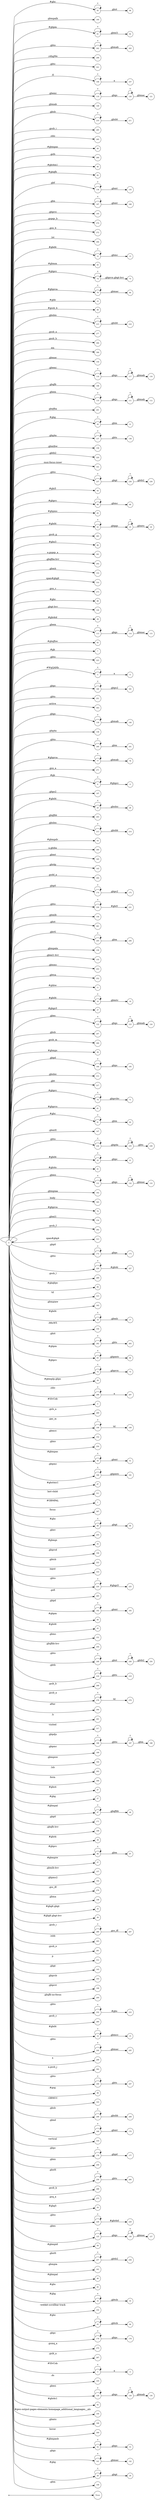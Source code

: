digraph NFA {
  rankdir=LR;
  node [shape=circle, fontsize=10];
  __start [shape=point, label=""];
  __start -> None;
  95 [label="95"];
  160 [label="160"];
  61 [label="61"];
  242 [label="242"];
  298 [label="298"];
  297 [label="297"];
  179 [label="179"];
  221 [label="221"];
  247 [label="247"];
  9 [label="9"];
  106 [label="106"];
  250 [label="250"];
  119 [label="119"];
  130 [label="130"];
  149 [label="149"];
  210 [label="210"];
  285 [label="285"];
  295 [label="295"];
  49 [label="49"];
  266 [label="266"];
  51 [label="51"];
  40 [label="40"];
  82 [label="82"];
  134 [label="134"];
  181 [label="181"];
  167 [label="167"];
  195 [label="195"];
  274 [label="274"];
  21 [label="21"];
  272 [label="272"];
  294 [label="294"];
  12 [label="12"];
  45 [label="45"];
  74 [label="74"];
  79 [label="79"];
  10 [label="10"];
  99 [label="99"];
  188 [label="188"];
  215 [label="215"];
  109 [label="109"];
  241 [label="241"];
  277 [label="277"];
  284 [label="284"];
  306 [label="306"];
  140 [label="140"];
  150 [label="150"];
  116 [label="116"];
  198 [label="198"];
  110 [label="110"];
  201 [label="201"];
  30 [label="30"];
  137 [label="137"];
  114 [label="114"];
  158 [label="158"];
  168 [label="168"];
  220 [label="220"];
  101 [label="101"];
  111 [label="111"];
  237 [label="237"];
  44 [label="44"];
  68 [label="68"];
  260 [label="260"];
  65 [label="65"];
  22 [label="22"];
  238 [label="238"];
  283 [label="283"];
  86 [label="86"];
  301 [label="301"];
  202 [label="202"];
  33 [label="33"];
  153 [label="153"];
  209 [label="209"];
  314 [label="314"];
  273 [label="273"];
  88 [label="88"];
  144 [label="144"];
  183 [label="183"];
  39 [label="39"];
  113 [label="113"];
  83 [label="83"];
  7 [label="7"];
  187 [label="187"];
  223 [label="223"];
  5 [label="5"];
  180 [label="180"];
  124 [label="124"];
  236 [label="236"];
  287 [label="287"];
  251 [label="251"];
  135 [label="135"];
  303 [label="303"];
  120 [label="120"];
  139 [label="139"];
  136 [label="136"];
  235 [label="235"];
  263 [label="263"];
  240 [label="240"];
  77 [label="77"];
  0 [label="0"];
  271 [label="271"];
  8 [label="8"];
  197 [label="197"];
  25 [label="25"];
  203 [label="203"];
  73 [label="73"];
  213 [label="213"];
  214 [label="214"];
  48 [label="48"];
  4 [label="4"];
  54 [label="54"];
  300 [label="300"];
  126 [label="126"];
  165 [label="165"];
  211 [label="211"];
  145 [label="145"];
  264 [label="264"];
  75 [label="75"];
  229 [label="229"];
  174 [label="174"];
  230 [label="230"];
  156 [label="156"];
  261 [label="261"];
  206 [label="206"];
  205 [label="205"];
  159 [label="159"];
  155 [label="155"];
  253 [label="253"];
  227 [label="227"];
  252 [label="252"];
  11 [label="11"];
  18 [label="18"];
  123 [label="123"];
  37 [label="37"];
  122 [label="122"];
  207 [label="207"];
  71 [label="71"];
  290 [label="290"];
  59 [label="59"];
  184 [label="184"];
  212 [label="212"];
  217 [label="217"];
  70 [label="70"];
  81 [label="81"];
  233 [label="233"];
  64 [label="64"];
  91 [label="91"];
  147 [label="147"];
  121 [label="121"];
  175 [label="175"];
  234 [label="234"];
  92 [label="92"];
  20 [label="20"];
  41 [label="41"];
  131 [label="131"];
  162 [label="162"];
  90 [label="90"];
  305 [label="305"];
  24 [label="24"];
  76 [label="76"];
  154 [label="154"];
  62 [label="62"];
  282 [label="282"];
  118 [label="118"];
  313 [label="313"];
  172 [label="172"];
  226 [label="226"];
  289 [label="289"];
  67 [label="67"];
  84 [label="84"];
  315 [label="315"];
  163 [label="163"];
  78 [label="78"];
  16 [label="16"];
  104 [label="104"];
  262 [label="262"];
  63 [label="63"];
  72 [label="72"];
  58 [label="58"];
  129 [label="129"];
  296 [label="296"];
  2 [label="2"];
  269 [label="269"];
  17 [label="17"];
  108 [label="108"];
  152 [label="152"];
  254 [label="254"];
  50 [label="50"];
  190 [label="190"];
  97 [label="97"];
  311 [label="311"];
  1 [label="1"];
  307 [label="307"];
  69 [label="69"];
  89 [label="89"];
  255 [label="255"];
  55 [label="55"];
  194 [label="194"];
  222 [label="222"];
  310 [label="310"];
  224 [label="224"];
  265 [label="265"];
  26 [label="26"];
  182 [label="182"];
  60 [label="60"];
  43 [label="43"];
  151 [label="151"];
  204 [label="204"];
  248 [label="248"];
  258 [label="258"];
  218 [label="218"];
  112 [label="112"];
  268 [label="268"];
  133 [label="133"];
  138 [label="138"];
  278 [label="278"];
  304 [label="304"];
  243 [label="243"];
  291 [label="291"];
  317 [label="317"];
  186 [label="186"];
  189 [label="189"];
  164 [label="164"];
  292 [label="292"];
  308 [label="308"];
  87 [label="87"];
  225 [label="225"];
  249 [label="249"];
  19 [label="19"];
  27 [label="27"];
  29 [label="29"];
  47 [label="47"];
  171 [label="171"];
  199 [label="199"];
  23 [label="23"];
  38 [label="38"];
  66 [label="66"];
  57 [label="57"];
  15 [label="15"];
  6 [label="6"];
  157 [label="157"];
  170 [label="170"];
  192 [label="192"];
  216 [label="216"];
  276 [label="276"];
  148 [label="148"];
  35 [label="35"];
  36 [label="36"];
  279 [label="279"];
  286 [label="286"];
  96 [label="96"];
  293 [label="293"];
  281 [label="281"];
  312 [label="312"];
  142 [label="142"];
  53 [label="53"];
  143 [label="143"];
  173 [label="173"];
  191 [label="191"];
  193 [label="193"];
  196 [label="196"];
  200 [label="200"];
  232 [label="232"];
  280 [label="280"];
  14 [label="14"];
  244 [label="244"];
  299 [label="299"];
  302 [label="302"];
  246 [label="246"];
  98 [label="98"];
  117 [label="117"];
  103 [label="103"];
  208 [label="208"];
  169 [label="169"];
  239 [label="239"];
  316 [label="316"];
  176 [label="176"];
  245 [label="245"];
  219 [label="219"];
  256 [label="256"];
  185 [label="185"];
  259 [label="259"];
  288 [label="288"];
  31 [label="31"];
  275 [label="275"];
  34 [label="34"];
  13 [label="13"];
  107 [label="107"];
  228 [label="228"];
  132 [label="132"];
  177 [label="177"];
  125 [label="125"];
  115 [label="115"];
  56 [label="56"];
  127 [label="127"];
  257 [label="257"];
  161 [label="161"];
  94 [label="94"];
  231 [label="231"];
  46 [label="46"];
  85 [label="85"];
  32 [label="32"];
  102 [label="102"];
  93 [label="93"];
  178 [label="178"];
  270 [label="270"];
  267 [label="267"];
  80 [label="80"];
  3 [label="3"];
  105 [label="105"];
  128 [label="128"];
  42 [label="42"];
  100 [label="100"];
  166 [label="166"];
  309 [label="309"];
  52 [label="52"];
  141 [label="141"];
  28 [label="28"];
  146 [label="146"];
  { node [shape=doublecircle]; 1 2 4 6 7 9 10 11 13 15 17 19 21 24 26 27 29 31 33 34 35 36 37 38 39 40 41 42 43 44 45 46 48 49 51 53 54 55 56 57 58 59 60 62 64 65 67 69 71 73 75 76 78 80 81 82 83 84 85 86 87 88 90 92 94 96 97 98 99 100 101 102 103 104 105 107 109 112 115 118 121 124 127 130 133 135 136 138 140 142 143 144 145 146 147 148 149 150 151 152 153 154 155 156 157 158 159 160 161 162 163 164 165 166 168 170 171 173 175 177 179 181 183 185 188 189 191 192 193 194 195 196 197 198 199 200 201 202 203 204 206 207 209 211 212 214 216 217 219 220 221 222 223 225 227 229 231 233 236 239 241 243 245 247 250 251 252 253 254 255 256 258 260 261 263 264 265 266 267 268 269 270 271 272 273 274 275 276 277 279 280 281 282 283 284 285 287 288 289 290 291 292 293 294 295 297 298 299 300 301 302 303 304 305 306 307 308 309 310 311 312 313 314 315 316 317 }
  0 -> 0 [label="*"];
  0 -> 1 [label="#GBMPAL"];
  0 -> 2 [label="#SIvCob"];
  0 -> 3 [label="#SIvCob"];
  3 -> 3 [label="*"];
  3 -> 4 [label="a"];
  0 -> 5 [label="#WqQANb"];
  5 -> 5 [label="*"];
  5 -> 6 [label="a"];
  0 -> 7 [label="#gb"];
  0 -> 8 [label="#gb"];
  8 -> 8 [label="*"];
  8 -> 9 [label="#gbprc"];
  0 -> 10 [label="#gbb"];
  0 -> 11 [label="#gbbw"];
  0 -> 12 [label="#gbd4"];
  12 -> 12 [label="*"];
  12 -> 13 [label=".gbmc"];
  0 -> 14 [label="#gbd4"];
  14 -> 14 [label="*"];
  14 -> 15 [label=".gbmcc"];
  0 -> 16 [label="#gbd4"];
  16 -> 16 [label="*"];
  16 -> 17 [label=".gbmh"];
  0 -> 18 [label="#gbd4"];
  18 -> 18 [label="*"];
  18 -> 19 [label=".gbmtc"];
  0 -> 20 [label="#gbd4"];
  20 -> 20 [label="*"];
  20 -> 21 [label=".gbpc"];
  0 -> 22 [label="#gbd4"];
  22 -> 22 [label="*"];
  22 -> 23 [label=".gbpgs"];
  23 -> 23 [label="*"];
  23 -> 24 [label=".gbmtc"];
  0 -> 25 [label="#gbd4"];
  25 -> 25 [label="*"];
  25 -> 26 [label=".gbsbic"];
  0 -> 27 [label="#gbg"];
  0 -> 28 [label="#gbg"];
  28 -> 28 [label="*"];
  28 -> 29 [label=".gbgt"];
  0 -> 30 [label="#gbg"];
  30 -> 30 [label="*"];
  30 -> 31 [label=".gbm"];
  0 -> 32 [label="#gbg"];
  32 -> 32 [label="*"];
  32 -> 33 [label=".gbtcb"];
  0 -> 34 [label="#gbg5"];
  0 -> 35 [label="#gbg6.gbgt"];
  0 -> 36 [label="#gbg6.gbgt-hvr"];
  0 -> 37 [label="#gbgs5"];
  0 -> 38 [label="#gbi4i"];
  0 -> 39 [label="#gbi4id"];
  0 -> 40 [label="#gbi4m1"];
  0 -> 41 [label="#gbi4s"];
  0 -> 42 [label="#gbi4s1"];
  0 -> 43 [label="#gbi4t"];
  0 -> 44 [label="#gbi5"];
  0 -> 45 [label="#gbmm"];
  0 -> 46 [label="#gbmpal"];
  0 -> 47 [label="#gbmpal"];
  47 -> 47 [label="*"];
  47 -> 48 [label=".gbqfbb"];
  0 -> 49 [label="#gbmpas"];
  0 -> 50 [label="#gbmpas"];
  50 -> 50 [label="*"];
  50 -> 51 [label=".gbmt"];
  0 -> 52 [label="#gbmpasb"];
  52 -> 52 [label="*"];
  52 -> 53 [label=".gbps"];
  0 -> 54 [label="#gbmpdv"];
  0 -> 55 [label="#gbmpi"];
  0 -> 56 [label="#gbmpid"];
  0 -> 57 [label="#gbmpiw"];
  0 -> 58 [label="#gbmplp.gbps"];
  0 -> 59 [label="#gbmps"];
  0 -> 60 [label="#gbpm"];
  0 -> 61 [label="#gbpm"];
  61 -> 61 [label="*"];
  61 -> 62 [label=".gbml1"];
  0 -> 63 [label="#gbpm"];
  63 -> 63 [label="*"];
  63 -> 64 [label=".gbpmtc"];
  0 -> 65 [label="#gbpms"];
  0 -> 66 [label="#gbprc"];
  66 -> 66 [label="*"];
  66 -> 67 [label=".gbm"];
  0 -> 68 [label="#gbprc"];
  68 -> 68 [label="*"];
  68 -> 69 [label=".gbmc"];
  0 -> 70 [label="#gbprc"];
  70 -> 70 [label="*"];
  70 -> 71 [label=".gbprcbc"];
  0 -> 72 [label="#gbprc"];
  72 -> 72 [label="*"];
  72 -> 73 [label=".gbprcx"];
  0 -> 74 [label="#gbprc"];
  74 -> 74 [label="*"];
  74 -> 75 [label=".gbprcx.gbgt-hvr"];
  0 -> 76 [label="#gbprca"];
  0 -> 77 [label="#gbprca"];
  77 -> 77 [label="*"];
  77 -> 78 [label=".gbmab"];
  0 -> 79 [label="#gbprca"];
  79 -> 79 [label="*"];
  79 -> 80 [label=".gbmac"];
  0 -> 81 [label="#gbprcs"];
  0 -> 82 [label="#gbqfb"];
  0 -> 83 [label="#gbqfbw"];
  0 -> 84 [label="#gbqfqw"];
  0 -> 85 [label="#gbs"];
  0 -> 86 [label="#gbx3"];
  0 -> 87 [label="#gbx4"];
  0 -> 88 [label="#gbz"];
  0 -> 89 [label="#gbz"];
  89 -> 89 [label="*"];
  89 -> 90 [label=".gbgt"];
  0 -> 91 [label="#gbz"];
  91 -> 91 [label="*"];
  91 -> 92 [label=".gbm"];
  0 -> 93 [label="#gbz"];
  93 -> 93 [label="*"];
  93 -> 94 [label=".gbtcb"];
  0 -> 95 [label="#gbz"];
  95 -> 95 [label="*"];
  95 -> 96 [label=".gbzt"];
  0 -> 97 [label="#gbztms1"];
  0 -> 98 [label="#gog"];
  0 -> 99 [label="#gssb_b"];
  0 -> 100 [label="#gws-output-pages-elements-homepage_additional_languages__als"];
  0 -> 101 [label="-moz-focus-inner"];
  0 -> 102 [label="-webkit-scrollbar-track"];
  0 -> 103 [label=".GBMCC"];
  0 -> 104 [label=".H6sW5"];
  0 -> 105 [label=".ds"];
  0 -> 106 [label=".fl"];
  106 -> 106 [label="*"];
  106 -> 107 [label="a"];
  0 -> 108 [label=".gac_m"];
  108 -> 108 [label="*"];
  108 -> 109 [label="td"];
  0 -> 110 [label=".gbem"];
  110 -> 110 [label="*"];
  110 -> 111 [label=".gbgs"];
  111 -> 111 [label="*"];
  111 -> 112 [label=".gbmab"];
  0 -> 113 [label=".gbem"];
  113 -> 113 [label="*"];
  113 -> 114 [label=".gbgs"];
  114 -> 114 [label="*"];
  114 -> 115 [label=".gbmac"];
  0 -> 116 [label=".gbemi"];
  116 -> 116 [label="*"];
  116 -> 117 [label=".gbgs"];
  117 -> 117 [label="*"];
  117 -> 118 [label=".gbmab"];
  0 -> 119 [label=".gbemi"];
  119 -> 119 [label="*"];
  119 -> 120 [label=".gbgs"];
  120 -> 120 [label="*"];
  120 -> 121 [label=".gbmac"];
  0 -> 122 [label=".gbes"];
  122 -> 122 [label="*"];
  122 -> 123 [label=".gbgs"];
  123 -> 123 [label="*"];
  123 -> 124 [label=".gbmab"];
  0 -> 125 [label=".gbes"];
  125 -> 125 [label="*"];
  125 -> 126 [label=".gbgs"];
  126 -> 126 [label="*"];
  126 -> 127 [label=".gbmac"];
  0 -> 128 [label=".gbesi"];
  128 -> 128 [label="*"];
  128 -> 129 [label=".gbgs"];
  129 -> 129 [label="*"];
  129 -> 130 [label=".gbmab"];
  0 -> 131 [label=".gbesi"];
  131 -> 131 [label="*"];
  131 -> 132 [label=".gbgs"];
  132 -> 132 [label="*"];
  132 -> 133 [label=".gbmac"];
  0 -> 134 [label=".gbf"];
  134 -> 134 [label="*"];
  134 -> 135 [label=".gbmt"];
  0 -> 136 [label=".gbg4a"];
  0 -> 137 [label=".gbg4a"];
  137 -> 137 [label="*"];
  137 -> 138 [label=".gbts"];
  0 -> 139 [label=".gbgs"];
  139 -> 139 [label="*"];
  139 -> 140 [label=".gbmab"];
  0 -> 141 [label=".gbgs"];
  141 -> 141 [label="*"];
  141 -> 142 [label=".gbmac"];
  0 -> 143 [label=".gbgt"];
  0 -> 144 [label=".gbgt-hvr"];
  0 -> 145 [label=".gbi4p"];
  0 -> 146 [label=".gbm"];
  0 -> 147 [label=".gbm0l"];
  0 -> 148 [label=".gbma"];
  0 -> 149 [label=".gbmab"];
  0 -> 150 [label=".gbmac"];
  0 -> 151 [label=".gbmc"];
  0 -> 152 [label=".gbmcc"];
  0 -> 153 [label=".gbmh"];
  0 -> 154 [label=".gbml1"];
  0 -> 155 [label=".gbml1-hvr"];
  0 -> 156 [label=".gbmlb"];
  0 -> 157 [label=".gbmlb-hvr"];
  0 -> 158 [label=".gbmlbw"];
  0 -> 159 [label=".gbmpala"];
  0 -> 160 [label=".gbmpalb"];
  0 -> 161 [label=".gbmpia"];
  0 -> 162 [label=".gbmpiaa"];
  0 -> 163 [label=".gbmpiaw"];
  0 -> 164 [label=".gbmpnw"];
  0 -> 165 [label=".gbmt"];
  0 -> 166 [label=".gbmtc"];
  0 -> 167 [label=".gbn"];
  167 -> 167 [label="*"];
  167 -> 168 [label=".gbmt"];
  0 -> 169 [label=".gbnd"];
  169 -> 169 [label="*"];
  169 -> 170 [label=".gbmt"];
  0 -> 171 [label=".gbp0"];
  0 -> 172 [label=".gbp0"];
  172 -> 172 [label="*"];
  172 -> 173 [label=".gbps"];
  0 -> 174 [label=".gbp0"];
  174 -> 174 [label="*"];
  174 -> 175 [label=".gbps2"];
  0 -> 176 [label=".gbpc"];
  176 -> 176 [label="*"];
  176 -> 177 [label=".gbpd"];
  0 -> 178 [label=".gbpc"];
  178 -> 178 [label="*"];
  178 -> 179 [label=".gbps"];
  0 -> 180 [label=".gbpc"];
  180 -> 180 [label="*"];
  180 -> 181 [label=".gbps2"];
  0 -> 182 [label=".gbpd"];
  182 -> 182 [label="*"];
  182 -> 183 [label=".gbmt"];
  0 -> 184 [label=".gbpd"];
  184 -> 184 [label="*"];
  184 -> 185 [label=".gbps"];
  0 -> 186 [label=".gbpdjs"];
  186 -> 186 [label="*"];
  186 -> 187 [label=".gbto"];
  187 -> 187 [label="*"];
  187 -> 188 [label=".gbm"];
  0 -> 189 [label=".gbpmc"];
  0 -> 190 [label=".gbpmc"];
  190 -> 190 [label="*"];
  190 -> 191 [label=".gbpmtc"];
  0 -> 192 [label=".gbpms2"];
  0 -> 193 [label=".gbprcb"];
  0 -> 194 [label=".gbprcd"];
  0 -> 195 [label=".gbprci"];
  0 -> 196 [label=".gbprct"];
  0 -> 197 [label=".gbps2"];
  0 -> 198 [label=".gbqfb"];
  0 -> 199 [label=".gbqfb-hvr"];
  0 -> 200 [label=".gbqfb-no-focus"];
  0 -> 201 [label=".gbqfba"];
  0 -> 202 [label=".gbqfba-hvr"];
  0 -> 203 [label=".gbqfbb"];
  0 -> 204 [label=".gbqfbb-hvr"];
  0 -> 205 [label=".gbrtl"];
  205 -> 205 [label="*"];
  205 -> 206 [label=".gbm"];
  0 -> 207 [label=".gbsb"];
  0 -> 208 [label=".gbsb"];
  208 -> 208 [label="*"];
  208 -> 209 [label=".gbsbb"];
  0 -> 210 [label=".gbsb"];
  210 -> 210 [label="*"];
  210 -> 211 [label=".gbsbt"];
  0 -> 212 [label=".gbsbic"];
  0 -> 213 [label=".gbsbis"];
  213 -> 213 [label="*"];
  213 -> 214 [label=".gbsbb"];
  0 -> 215 [label=".gbsbis"];
  215 -> 215 [label="*"];
  215 -> 216 [label=".gbsbt"];
  0 -> 217 [label=".gbt"];
  0 -> 218 [label=".gbtb"];
  218 -> 218 [label="*"];
  218 -> 219 [label=".gbts"];
  0 -> 220 [label=".gbtb2"];
  0 -> 221 [label=".gbtc"];
  0 -> 222 [label=".gbtcb"];
  0 -> 223 [label=".gbto"];
  0 -> 224 [label=".gbto"];
  224 -> 224 [label="*"];
  224 -> 225 [label="#gbgs5"];
  0 -> 226 [label=".gbto"];
  226 -> 226 [label="*"];
  226 -> 227 [label="#gbi4i"];
  0 -> 228 [label=".gbto"];
  228 -> 228 [label="*"];
  228 -> 229 [label="#gbi4id"];
  0 -> 230 [label=".gbto"];
  230 -> 230 [label="*"];
  230 -> 231 [label="#gbi5"];
  0 -> 232 [label=".gbto"];
  232 -> 232 [label="*"];
  232 -> 233 [label="#gbs"];
  0 -> 234 [label=".gbto"];
  234 -> 234 [label="*"];
  234 -> 235 [label=".gbg4a"];
  235 -> 235 [label="*"];
  235 -> 236 [label=".gbts"];
  0 -> 237 [label=".gbto"];
  237 -> 237 [label="*"];
  237 -> 238 [label=".gbgt"];
  238 -> 238 [label="*"];
  238 -> 239 [label=".gbtb2"];
  0 -> 240 [label=".gbto"];
  240 -> 240 [label="*"];
  240 -> 241 [label=".gbm"];
  0 -> 242 [label=".gbto"];
  242 -> 242 [label="*"];
  242 -> 243 [label=".gbmab"];
  0 -> 244 [label=".gbto"];
  244 -> 244 [label="*"];
  244 -> 245 [label=".gbmac"];
  0 -> 246 [label=".gbto"];
  246 -> 246 [label="*"];
  246 -> 247 [label=".gbts"];
  0 -> 248 [label=".gbto"];
  248 -> 248 [label="*"];
  248 -> 249 [label=".gbzt"];
  249 -> 249 [label="*"];
  249 -> 250 [label=".gbtb2"];
  0 -> 251 [label=".gbts"];
  0 -> 252 [label=".gbtsa"];
  0 -> 253 [label=".gbxms"];
  0 -> 254 [label=".gbxo"];
  0 -> 255 [label=".gbxv"];
  0 -> 256 [label=".gbxx"];
  0 -> 257 [label=".gbz0l"];
  257 -> 257 [label="*"];
  257 -> 258 [label=".gbtb2"];
  0 -> 259 [label=".gbz0l"];
  259 -> 259 [label="*"];
  259 -> 260 [label=".gbts"];
  0 -> 261 [label=".gbzt"];
  0 -> 262 [label=".gbzt"];
  262 -> 262 [label="*"];
  262 -> 263 [label=".gbts"];
  0 -> 264 [label=".gsdd_a"];
  0 -> 265 [label=".gsfi"];
  0 -> 266 [label=".gsfs"];
  0 -> 267 [label=".gsib_a"];
  0 -> 268 [label=".gsib_b"];
  0 -> 269 [label=".gsls_a"];
  0 -> 270 [label=".gsmq_a"];
  0 -> 271 [label=".gsn_a"];
  0 -> 272 [label=".gsn_b"];
  0 -> 273 [label=".gsn_c"];
  0 -> 274 [label=".gspqs_b"];
  0 -> 275 [label=".gsq_a"];
  0 -> 276 [label=".gss_ifl"];
  0 -> 277 [label=".gssb_a"];
  0 -> 278 [label=".gssb_a"];
  278 -> 278 [label="*"];
  278 -> 279 [label="td"];
  0 -> 280 [label=".gssb_c"];
  0 -> 281 [label=".gssb_e"];
  0 -> 282 [label=".gssb_f"];
  0 -> 283 [label=".gssb_g"];
  0 -> 284 [label=".gssb_h"];
  0 -> 285 [label=".gssb_i"];
  0 -> 286 [label=".gssb_i"];
  286 -> 286 [label="*"];
  286 -> 287 [label=".gss_ifl"];
  0 -> 288 [label=".gssb_k"];
  0 -> 289 [label=".gssb_l"];
  0 -> 290 [label=".gssb_m"];
  0 -> 291 [label=".h"];
  0 -> 292 [label=".lsb"];
  0 -> 293 [label=".lsbb"];
  0 -> 294 [label=".lst"];
  0 -> 295 [label=".sblc"];
  0 -> 296 [label=".sblc"];
  296 -> 296 [label="*"];
  296 -> 297 [label="a"];
  0 -> 298 [label=".z4hgWe"];
  0 -> 299 [label="a"];
  0 -> 300 [label="a.gbiba"];
  0 -> 301 [label="a.gspqs_a"];
  0 -> 302 [label="a.gssb_j"];
  0 -> 303 [label="active"];
  0 -> 304 [label="after"];
  0 -> 305 [label="body"];
  0 -> 306 [label="em"];
  0 -> 307 [label="focus"];
  0 -> 308 [label="form"];
  0 -> 309 [label="hover"];
  0 -> 310 [label="input"];
  0 -> 311 [label="last-child"];
  0 -> 312 [label="p"];
  0 -> 313 [label="span#gbg4"];
  0 -> 314 [label="span#gbg6"];
  0 -> 315 [label="td"];
  0 -> 316 [label="vertical"];
  0 -> 317 [label="visited"];
}
